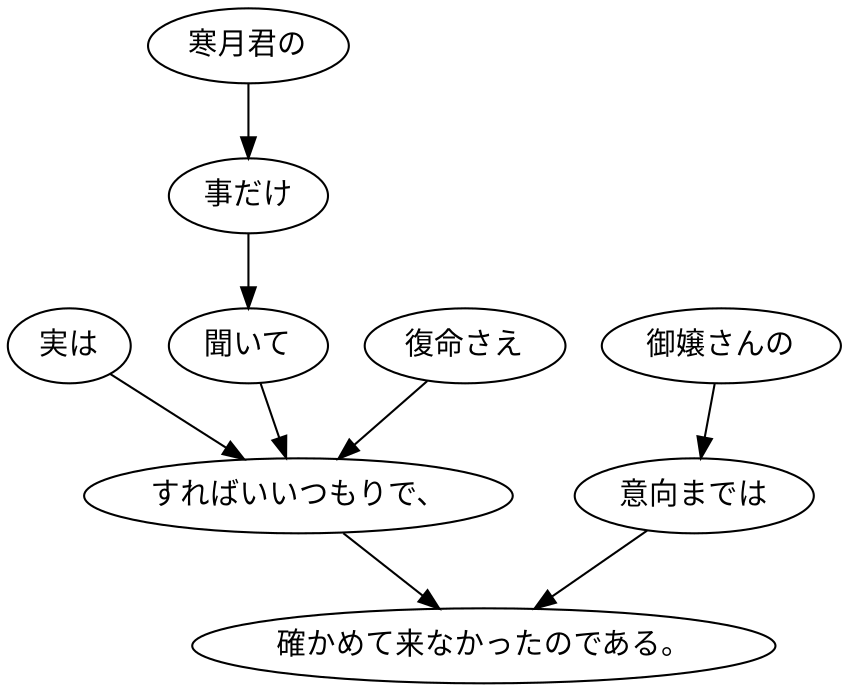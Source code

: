 digraph graph2404 {
	node0 [label="実は"];
	node1 [label="寒月君の"];
	node2 [label="事だけ"];
	node3 [label="聞いて"];
	node4 [label="復命さえ"];
	node5 [label="すればいいつもりで、"];
	node6 [label="御嬢さんの"];
	node7 [label="意向までは"];
	node8 [label="確かめて来なかったのである。"];
	node0 -> node5;
	node1 -> node2;
	node2 -> node3;
	node3 -> node5;
	node4 -> node5;
	node5 -> node8;
	node6 -> node7;
	node7 -> node8;
}
